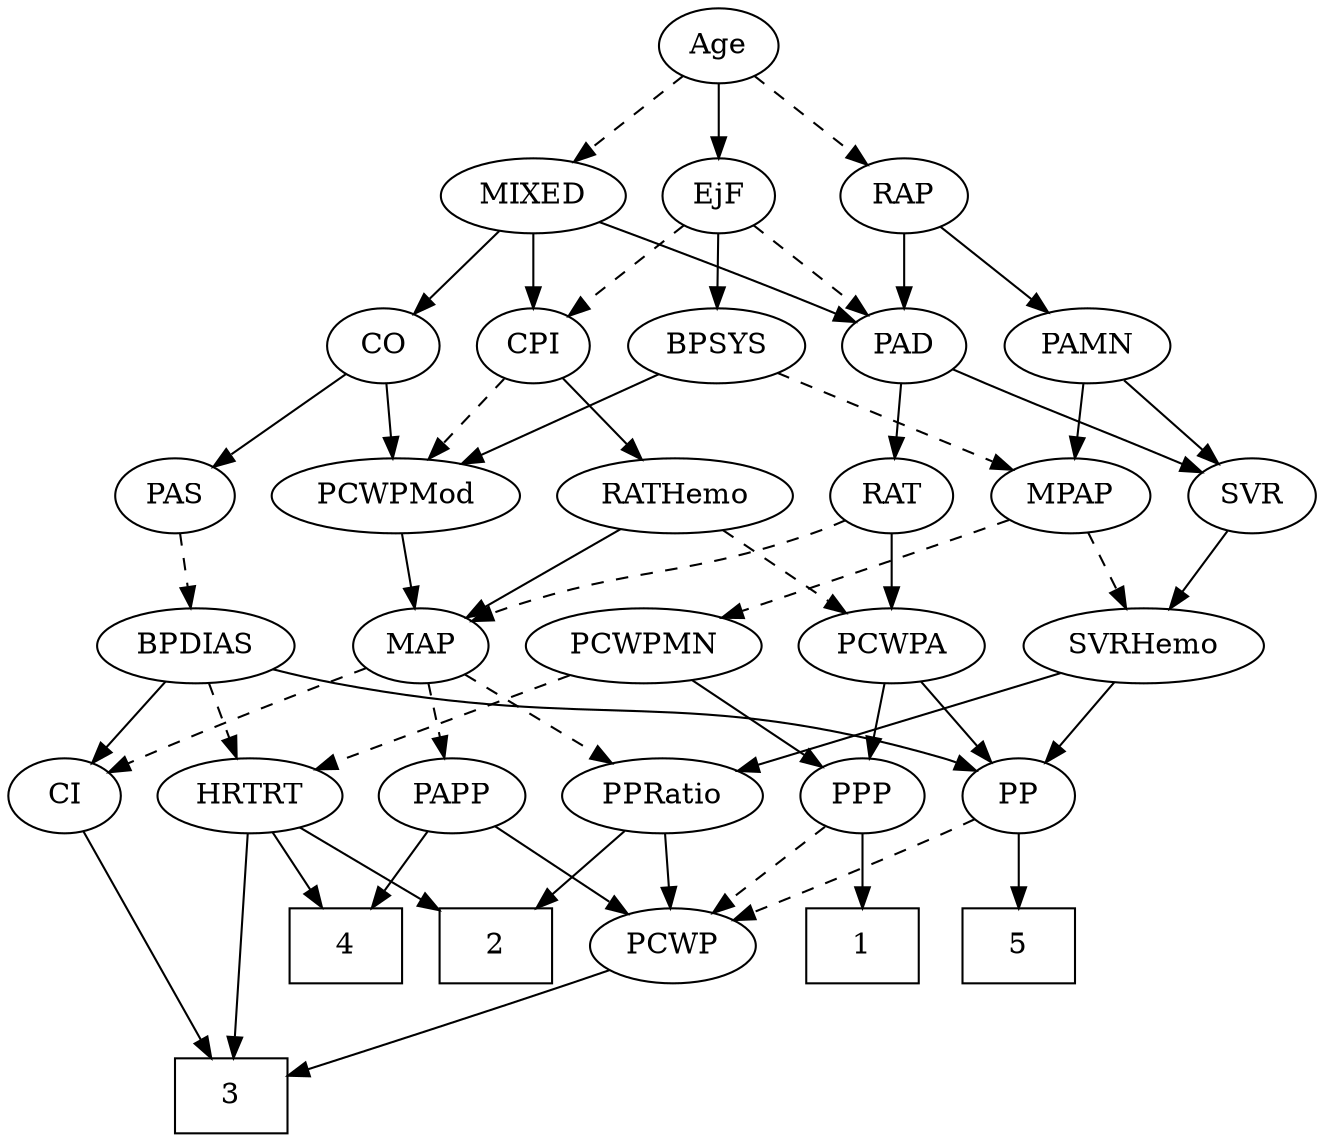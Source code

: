 strict digraph {
	graph [bb="0,0,603.05,540"];
	node [label="\N"];
	1	[height=0.5,
		pos="156.05,90",
		shape=box,
		width=0.75];
	2	[height=0.5,
		pos="390.05,90",
		shape=box,
		width=0.75];
	3	[height=0.5,
		pos="517.05,18",
		shape=box,
		width=0.75];
	4	[height=0.5,
		pos="462.05,90",
		shape=box,
		width=0.75];
	5	[height=0.5,
		pos="228.05,90",
		shape=box,
		width=0.75];
	Age	[height=0.5,
		pos="280.05,522",
		width=0.75];
	EjF	[height=0.5,
		pos="280.05,450",
		width=0.75];
	Age -> EjF	[pos="e,280.05,468.1 280.05,503.7 280.05,495.98 280.05,486.71 280.05,478.11",
		style=solid];
	RAP	[height=0.5,
		pos="198.05,450",
		width=0.77632];
	Age -> RAP	[pos="e,214.21,464.8 263.84,507.17 251.94,497.01 235.57,483.03 222.13,471.56",
		style=dashed];
	MIXED	[height=0.5,
		pos="365.05,450",
		width=1.1193];
	Age -> MIXED	[pos="e,346.64,466.16 296.43,507.5 308.45,497.61 325.02,483.96 338.86,472.56",
		style=dashed];
	BPSYS	[height=0.5,
		pos="282.05,378",
		width=1.0471];
	EjF -> BPSYS	[pos="e,281.56,396.1 280.54,431.7 280.76,423.98 281.03,414.71 281.27,406.11",
		style=solid];
	PAD	[height=0.5,
		pos="198.05,378",
		width=0.79437];
	EjF -> PAD	[pos="e,214.49,393.04 263.84,435.17 252.02,425.07 235.78,411.21 222.39,399.79",
		style=dashed];
	CPI	[height=0.5,
		pos="365.05,378",
		width=0.75];
	EjF -> CPI	[pos="e,348.71,392.46 296.43,435.5 309.02,425.14 326.58,410.67 340.79,398.97",
		style=dashed];
	RAP -> PAD	[pos="e,198.05,396.1 198.05,431.7 198.05,423.98 198.05,414.71 198.05,406.11",
		style=solid];
	PAMN	[height=0.5,
		pos="115.05,378",
		width=1.011];
	RAP -> PAMN	[pos="e,132.85,394.01 181.65,435.17 169.99,425.34 154.1,411.93 140.76,400.69",
		style=solid];
	MIXED -> PAD	[pos="e,220.28,389.41 335.72,437.47 309.27,426.97 269.37,410.88 235.05,396 233.25,395.22 231.4,394.41 229.54,393.58",
		style=solid];
	CO	[height=0.5,
		pos="437.05,378",
		width=0.75];
	MIXED -> CO	[pos="e,422.09,393.54 381.02,433.46 390.99,423.78 403.95,411.17 414.9,400.53",
		style=solid];
	MIXED -> CPI	[pos="e,365.05,396.1 365.05,431.7 365.05,423.98 365.05,414.71 365.05,406.11",
		style=solid];
	MPAP	[height=0.5,
		pos="131.05,306",
		width=0.97491];
	PCWPMN	[height=0.5,
		pos="168.05,234",
		width=1.3902];
	MPAP -> PCWPMN	[pos="e,159.08,251.96 139.81,288.41 144.13,280.25 149.43,270.22 154.27,261.07",
		style=dashed];
	SVRHemo	[height=0.5,
		pos="50.046,234",
		width=1.3902];
	MPAP -> SVRHemo	[pos="e,68.325,250.8 113.87,290.15 102.9,280.67 88.461,268.2 76.095,257.51",
		style=dashed];
	BPSYS -> MPAP	[pos="e,156.54,318.82 255.74,364.81 230.8,353.24 193.17,335.8 165.77,323.1",
		style=dashed];
	PCWPMod	[height=0.5,
		pos="425.05,306",
		width=1.4443];
	BPSYS -> PCWPMod	[pos="e,396.26,321.09 307.61,364.49 329.69,353.68 361.91,337.9 387.02,325.61",
		style=solid];
	RAT	[height=0.5,
		pos="211.05,306",
		width=0.75827];
	PAD -> RAT	[pos="e,207.84,324.28 201.19,360.05 202.62,352.35 204.35,343.03 205.96,334.36",
		style=solid];
	SVR	[height=0.5,
		pos="50.046,306",
		width=0.77632];
	PAD -> SVR	[pos="e,71.871,317.32 175.89,366.52 150.68,354.6 109.33,335.04 80.954,321.62",
		style=solid];
	PAS	[height=0.5,
		pos="522.05,306",
		width=0.75];
	CO -> PAS	[pos="e,505.71,320.46 453.43,363.5 466.02,353.14 483.58,338.67 497.79,326.97",
		style=solid];
	CO -> PCWPMod	[pos="e,428.01,324.28 434.14,360.05 432.82,352.35 431.22,343.03 429.74,334.36",
		style=solid];
	BPDIAS	[height=0.5,
		pos="502.05,234",
		width=1.1735];
	PAS -> BPDIAS	[pos="e,506.98,252.28 517.2,288.05 514.98,280.26 512.28,270.82 509.78,262.08",
		style=dashed];
	PAMN -> MPAP	[pos="e,127.1,324.28 118.92,360.05 120.7,352.26 122.86,342.82 124.86,334.08",
		style=solid];
	PAMN -> SVR	[pos="e,63.985,322.01 100.62,361.46 91.917,352.09 80.679,339.99 71.007,329.57",
		style=solid];
	RATHemo	[height=0.5,
		pos="306.05,306",
		width=1.3721];
	PCWPA	[height=0.5,
		pos="278.05,234",
		width=1.1555];
	RATHemo -> PCWPA	[pos="e,284.76,251.79 299.27,288.05 296.03,279.97 292.09,270.12 288.49,261.11",
		style=dashed];
	MAP	[height=0.5,
		pos="391.05,234",
		width=0.84854];
	RATHemo -> MAP	[pos="e,373.85,249.16 325.33,289.12 337.31,279.26 352.83,266.47 365.78,255.81",
		style=solid];
	CPI -> RATHemo	[pos="e,320.06,323.63 352.24,361.81 344.76,352.93 335.13,341.5 326.6,331.39",
		style=solid];
	CPI -> PCWPMod	[pos="e,410.79,323.63 378.06,361.81 385.68,352.93 395.47,341.5 404.14,331.39",
		style=dashed];
	RAT -> PCWPA	[pos="e,262.78,250.95 224.93,290.5 233.81,281.22 245.54,268.97 255.71,258.34",
		style=solid];
	RAT -> MAP	[pos="e,365.24,243.9 232.84,294.66 237.8,292.39 243.08,290.06 248.05,288 284.26,273 326.41,257.62 355.52,247.32",
		style=dashed];
	SVR -> SVRHemo	[pos="e,50.046,252.1 50.046,287.7 50.046,279.98 50.046,270.71 50.046,262.11",
		style=solid];
	PCWPMod -> MAP	[pos="e,399.2,251.79 416.82,288.05 412.85,279.89 408,269.91 403.59,260.82",
		style=solid];
	PP	[height=0.5,
		pos="228.05,162",
		width=0.75];
	PCWPA -> PP	[pos="e,239.12,178.51 266.2,216.41 259.85,207.53 251.93,196.44 244.95,186.67",
		style=solid];
	PPP	[height=0.5,
		pos="156.05,162",
		width=0.75];
	PCWPA -> PPP	[pos="e,176.06,174.49 253.94,219.17 234.1,207.79 205.92,191.62 184.88,179.55",
		style=solid];
	PCWPMN -> PPP	[pos="e,158.98,180.1 165.08,215.7 163.76,207.98 162.17,198.71 160.69,190.11",
		style=solid];
	HRTRT	[height=0.5,
		pos="491.05,162",
		width=1.1013];
	PCWPMN -> HRTRT	[pos="e,461.85,174.26 204.7,221.73 212.06,219.67 219.77,217.65 227.05,216 321.96,194.49 348.81,204.34 443.05,180 446.03,179.23 449.09,\
178.35 452.16,177.41",
		style=dashed];
	SVRHemo -> PP	[pos="e,206.86,173.37 84.797,220.95 113.74,210.69 155.92,195.24 192.05,180 193.86,179.23 195.72,178.43 197.58,177.6",
		style=solid];
	PPRatio	[height=0.5,
		pos="313.05,162",
		width=1.1013];
	SVRHemo -> PPRatio	[pos="e,283.15,173.94 87.418,221.91 94.579,219.88 102.03,217.82 109.05,216 177.49,198.2 196.1,199.62 264.05,180 267.16,179.1 270.37,178.12 \
273.58,177.09",
		style=solid];
	BPDIAS -> PP	[pos="e,248.65,173.72 466.33,224.28 455.05,221.57 442.54,218.61 431.05,216 357.01,199.16 335.96,204.37 264.05,180 262.13,179.35 260.18,\
178.63 258.24,177.86",
		style=solid];
	CI	[height=0.5,
		pos="576.05,162",
		width=0.75];
	BPDIAS -> CI	[pos="e,560.83,177.39 518.84,217.12 529.09,207.41 542.34,194.89 553.5,184.33",
		style=solid];
	BPDIAS -> HRTRT	[pos="e,493.73,180.1 499.33,215.7 498.11,207.98 496.66,198.71 495.31,190.11",
		style=dashed];
	MAP -> PPRatio	[pos="e,330.27,178.46 374.88,218.5 364.2,208.9 349.97,196.14 337.86,185.27",
		style=dashed];
	MAP -> CI	[pos="e,554.88,173.42 417.18,224.58 447.17,214.72 497.66,197.49 540.05,180 541.87,179.25 543.73,178.45 545.6,177.63",
		style=dashed];
	PAPP	[height=0.5,
		pos="402.05,162",
		width=0.88464];
	MAP -> PAPP	[pos="e,399.33,180.28 393.71,216.05 394.92,208.35 396.38,199.03 397.75,190.36",
		style=dashed];
	PP -> 5	[pos="e,228.05,108.1 228.05,143.7 228.05,135.98 228.05,126.71 228.05,118.11",
		style=solid];
	PCWP	[height=0.5,
		pos="310.05,90",
		width=0.97491];
	PP -> PCWP	[pos="e,292.75,105.77 244.25,147.17 255.84,137.27 271.68,123.75 284.91,112.46",
		style=dashed];
	PPP -> 1	[pos="e,156.05,108.1 156.05,143.7 156.05,135.98 156.05,126.71 156.05,118.11",
		style=solid];
	PPP -> PCWP	[pos="e,284.2,102.44 177.33,150.86 182.16,148.59 187.27,146.2 192.05,144 219.83,131.2 251.46,117.01 274.98,106.54",
		style=dashed];
	PPRatio -> 2	[pos="e,371.11,108.21 330.13,145.46 339.9,136.58 352.37,125.25 363.4,115.23",
		style=solid];
	PPRatio -> PCWP	[pos="e,310.78,108.1 312.3,143.7 311.97,135.98 311.58,126.71 311.21,118.11",
		style=solid];
	PCWP -> 3	[pos="e,489.78,27.367 336.95,78.338 342.58,76.184 348.49,73.975 354.05,72 396.99,56.736 446.89,40.766 480.05,30.398",
		style=solid];
	CI -> 3	[pos="e,524.25,36.346 569.16,144.43 559.1,120.22 540.27,74.894 528.21,45.871",
		style=solid];
	PAPP -> 4	[pos="e,447.08,108.46 415.36,145.46 422.7,136.91 431.99,126.07 440.34,116.32",
		style=solid];
	PAPP -> PCWP	[pos="e,328.82,105.28 383.87,147.17 370.44,136.95 351.94,122.87 336.81,111.37",
		style=solid];
	HRTRT -> 2	[pos="e,414.87,108.2 470.12,146.5 456.57,137.1 438.62,124.67 423.16,113.95",
		style=solid];
	HRTRT -> 3	[pos="e,513.9,36.189 494.18,143.87 498.61,119.67 506.75,75.211 512.03,46.393",
		style=solid];
	HRTRT -> 4	[pos="e,469.2,108.28 484.03,144.05 480.76,136.18 476.8,126.62 473.15,117.79",
		style=solid];
}
